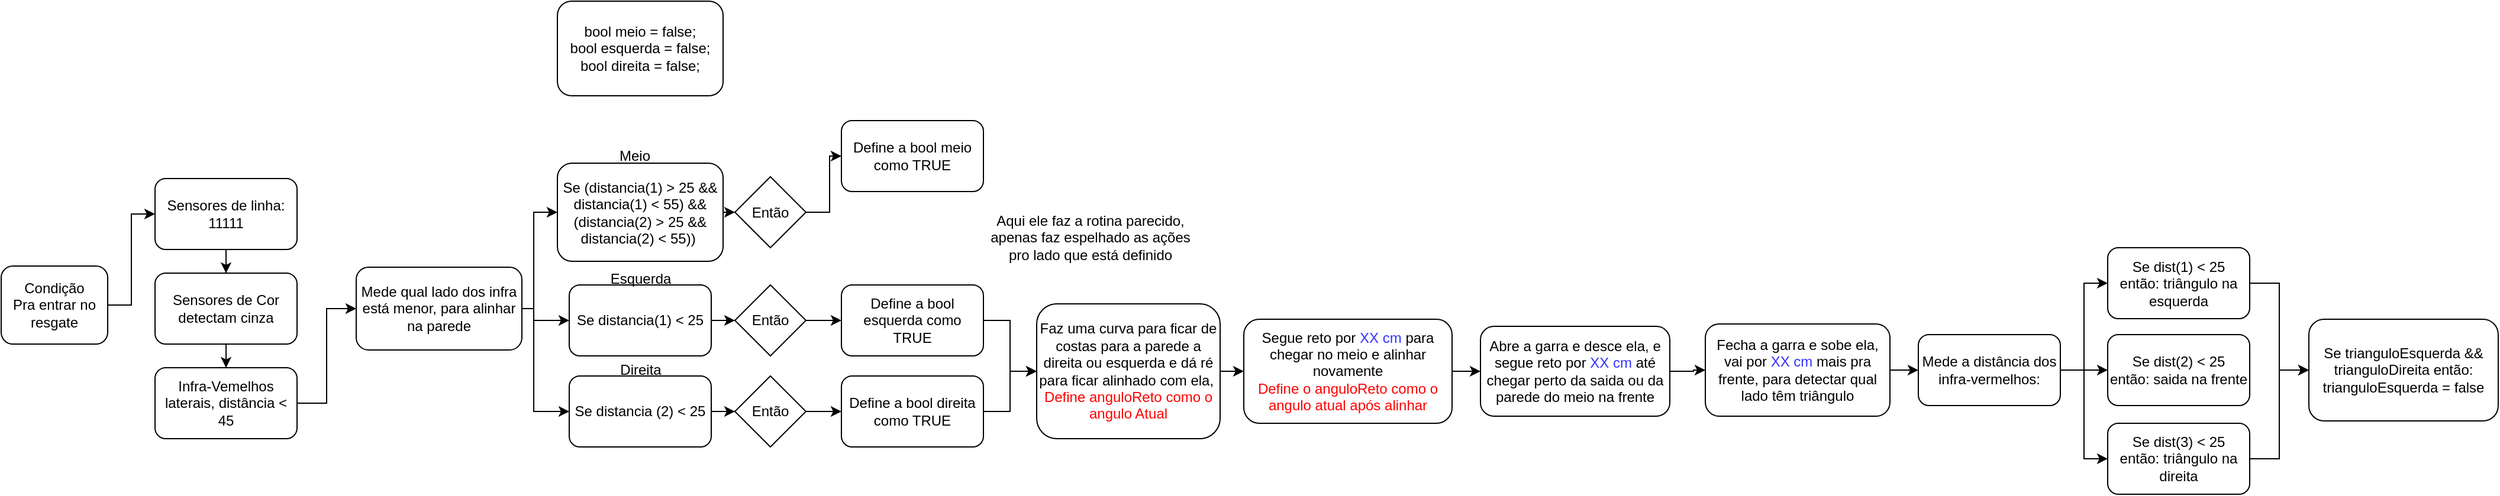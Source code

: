 <mxfile version="28.0.7">
  <diagram name="Página-1" id="JhZTsb_DySSi7lP2PZhg">
    <mxGraphModel dx="1188" dy="648" grid="1" gridSize="10" guides="1" tooltips="1" connect="1" arrows="1" fold="1" page="1" pageScale="1" pageWidth="4681" pageHeight="3300" math="0" shadow="0">
      <root>
        <mxCell id="0" />
        <mxCell id="1" parent="0" />
        <mxCell id="Vmo0kVv--W6r2WOHqqZs-3" style="edgeStyle=orthogonalEdgeStyle;rounded=0;orthogonalLoop=1;jettySize=auto;html=1;entryX=0;entryY=0.5;entryDx=0;entryDy=0;" edge="1" parent="1" source="Vmo0kVv--W6r2WOHqqZs-1" target="Vmo0kVv--W6r2WOHqqZs-2">
          <mxGeometry relative="1" as="geometry" />
        </mxCell>
        <mxCell id="Vmo0kVv--W6r2WOHqqZs-1" value="Condição&lt;div&gt;Pra entrar no resgate&lt;/div&gt;" style="rounded=1;whiteSpace=wrap;html=1;" vertex="1" parent="1">
          <mxGeometry x="30" y="384" width="90" height="66" as="geometry" />
        </mxCell>
        <mxCell id="Vmo0kVv--W6r2WOHqqZs-6" style="edgeStyle=orthogonalEdgeStyle;rounded=0;orthogonalLoop=1;jettySize=auto;html=1;entryX=0.5;entryY=0;entryDx=0;entryDy=0;" edge="1" parent="1" source="Vmo0kVv--W6r2WOHqqZs-2" target="Vmo0kVv--W6r2WOHqqZs-4">
          <mxGeometry relative="1" as="geometry" />
        </mxCell>
        <mxCell id="Vmo0kVv--W6r2WOHqqZs-2" value="Sensores de linha:&lt;br&gt;11111" style="rounded=1;whiteSpace=wrap;html=1;" vertex="1" parent="1">
          <mxGeometry x="160" y="310" width="120" height="60" as="geometry" />
        </mxCell>
        <mxCell id="Vmo0kVv--W6r2WOHqqZs-8" style="edgeStyle=orthogonalEdgeStyle;rounded=0;orthogonalLoop=1;jettySize=auto;html=1;entryX=0.5;entryY=0;entryDx=0;entryDy=0;" edge="1" parent="1" source="Vmo0kVv--W6r2WOHqqZs-4" target="Vmo0kVv--W6r2WOHqqZs-7">
          <mxGeometry relative="1" as="geometry" />
        </mxCell>
        <mxCell id="Vmo0kVv--W6r2WOHqqZs-4" value="Sensores de Cor detectam cinza" style="rounded=1;whiteSpace=wrap;html=1;" vertex="1" parent="1">
          <mxGeometry x="160" y="390" width="120" height="60" as="geometry" />
        </mxCell>
        <mxCell id="Vmo0kVv--W6r2WOHqqZs-10" style="edgeStyle=orthogonalEdgeStyle;rounded=0;orthogonalLoop=1;jettySize=auto;html=1;entryX=0;entryY=0.5;entryDx=0;entryDy=0;" edge="1" parent="1" source="Vmo0kVv--W6r2WOHqqZs-7" target="Vmo0kVv--W6r2WOHqqZs-9">
          <mxGeometry relative="1" as="geometry" />
        </mxCell>
        <mxCell id="Vmo0kVv--W6r2WOHqqZs-7" value="Infra-Vemelhos laterais, distância &amp;lt; 45" style="rounded=1;whiteSpace=wrap;html=1;" vertex="1" parent="1">
          <mxGeometry x="160" y="470" width="120" height="60" as="geometry" />
        </mxCell>
        <mxCell id="Vmo0kVv--W6r2WOHqqZs-17" style="edgeStyle=orthogonalEdgeStyle;rounded=0;orthogonalLoop=1;jettySize=auto;html=1;entryX=0;entryY=0.5;entryDx=0;entryDy=0;" edge="1" parent="1" source="Vmo0kVv--W6r2WOHqqZs-9" target="Vmo0kVv--W6r2WOHqqZs-13">
          <mxGeometry relative="1" as="geometry">
            <Array as="points">
              <mxPoint x="480" y="420" />
              <mxPoint x="480" y="339" />
            </Array>
          </mxGeometry>
        </mxCell>
        <mxCell id="Vmo0kVv--W6r2WOHqqZs-18" style="edgeStyle=orthogonalEdgeStyle;rounded=0;orthogonalLoop=1;jettySize=auto;html=1;exitX=1;exitY=0.5;exitDx=0;exitDy=0;entryX=0;entryY=0.5;entryDx=0;entryDy=0;" edge="1" parent="1" source="Vmo0kVv--W6r2WOHqqZs-9" target="Vmo0kVv--W6r2WOHqqZs-11">
          <mxGeometry relative="1" as="geometry">
            <Array as="points">
              <mxPoint x="480" y="420" />
              <mxPoint x="480" y="430" />
            </Array>
          </mxGeometry>
        </mxCell>
        <mxCell id="Vmo0kVv--W6r2WOHqqZs-19" style="edgeStyle=orthogonalEdgeStyle;rounded=0;orthogonalLoop=1;jettySize=auto;html=1;exitX=1;exitY=0.5;exitDx=0;exitDy=0;entryX=0;entryY=0.5;entryDx=0;entryDy=0;" edge="1" parent="1" source="Vmo0kVv--W6r2WOHqqZs-9" target="Vmo0kVv--W6r2WOHqqZs-12">
          <mxGeometry relative="1" as="geometry">
            <Array as="points">
              <mxPoint x="480" y="420" />
              <mxPoint x="480" y="507" />
            </Array>
          </mxGeometry>
        </mxCell>
        <mxCell id="Vmo0kVv--W6r2WOHqqZs-9" value="Mede qual lado dos infra está menor, para alinhar na parede" style="rounded=1;whiteSpace=wrap;html=1;" vertex="1" parent="1">
          <mxGeometry x="330" y="385" width="140" height="70" as="geometry" />
        </mxCell>
        <mxCell id="Vmo0kVv--W6r2WOHqqZs-25" style="edgeStyle=orthogonalEdgeStyle;rounded=0;orthogonalLoop=1;jettySize=auto;html=1;exitX=1;exitY=0.5;exitDx=0;exitDy=0;entryX=0;entryY=0.5;entryDx=0;entryDy=0;" edge="1" parent="1" source="Vmo0kVv--W6r2WOHqqZs-11" target="Vmo0kVv--W6r2WOHqqZs-21">
          <mxGeometry relative="1" as="geometry" />
        </mxCell>
        <mxCell id="Vmo0kVv--W6r2WOHqqZs-11" value="Se distancia(1) &amp;lt; 25" style="rounded=1;whiteSpace=wrap;html=1;" vertex="1" parent="1">
          <mxGeometry x="510" y="400" width="120" height="60" as="geometry" />
        </mxCell>
        <mxCell id="Vmo0kVv--W6r2WOHqqZs-26" style="edgeStyle=orthogonalEdgeStyle;rounded=0;orthogonalLoop=1;jettySize=auto;html=1;exitX=1;exitY=0.5;exitDx=0;exitDy=0;entryX=0;entryY=0.5;entryDx=0;entryDy=0;" edge="1" parent="1" source="Vmo0kVv--W6r2WOHqqZs-12" target="Vmo0kVv--W6r2WOHqqZs-22">
          <mxGeometry relative="1" as="geometry" />
        </mxCell>
        <mxCell id="Vmo0kVv--W6r2WOHqqZs-12" value="Se distancia (2) &amp;lt; 25" style="rounded=1;whiteSpace=wrap;html=1;" vertex="1" parent="1">
          <mxGeometry x="510" y="477" width="120" height="60" as="geometry" />
        </mxCell>
        <mxCell id="Vmo0kVv--W6r2WOHqqZs-24" style="edgeStyle=orthogonalEdgeStyle;rounded=0;orthogonalLoop=1;jettySize=auto;html=1;exitX=1;exitY=0.5;exitDx=0;exitDy=0;entryX=0;entryY=0.5;entryDx=0;entryDy=0;" edge="1" parent="1" source="Vmo0kVv--W6r2WOHqqZs-13" target="Vmo0kVv--W6r2WOHqqZs-23">
          <mxGeometry relative="1" as="geometry" />
        </mxCell>
        <mxCell id="Vmo0kVv--W6r2WOHqqZs-13" value="Se (distancia(1) &amp;gt; 25 &amp;amp;&amp;amp; distancia(1) &amp;lt; 55) &amp;amp;&amp;amp; (distancia(2) &amp;gt; 25 &amp;amp;&amp;amp; distancia(2) &amp;lt; 55))&amp;nbsp;" style="rounded=1;whiteSpace=wrap;html=1;" vertex="1" parent="1">
          <mxGeometry x="500" y="297" width="140" height="83" as="geometry" />
        </mxCell>
        <mxCell id="Vmo0kVv--W6r2WOHqqZs-14" value="Meio" style="text;html=1;align=center;verticalAlign=middle;resizable=0;points=[];autosize=1;strokeColor=none;fillColor=none;" vertex="1" parent="1">
          <mxGeometry x="540" y="276" width="50" height="30" as="geometry" />
        </mxCell>
        <mxCell id="Vmo0kVv--W6r2WOHqqZs-15" value="Esquerda" style="text;html=1;align=center;verticalAlign=middle;resizable=0;points=[];autosize=1;strokeColor=none;fillColor=none;" vertex="1" parent="1">
          <mxGeometry x="535" y="380" width="70" height="30" as="geometry" />
        </mxCell>
        <mxCell id="Vmo0kVv--W6r2WOHqqZs-16" value="Direita" style="text;html=1;align=center;verticalAlign=middle;resizable=0;points=[];autosize=1;strokeColor=none;fillColor=none;" vertex="1" parent="1">
          <mxGeometry x="540" y="457" width="60" height="30" as="geometry" />
        </mxCell>
        <mxCell id="Vmo0kVv--W6r2WOHqqZs-31" style="edgeStyle=orthogonalEdgeStyle;rounded=0;orthogonalLoop=1;jettySize=auto;html=1;exitX=1;exitY=0.5;exitDx=0;exitDy=0;entryX=0;entryY=0.5;entryDx=0;entryDy=0;" edge="1" parent="1" source="Vmo0kVv--W6r2WOHqqZs-21" target="Vmo0kVv--W6r2WOHqqZs-27">
          <mxGeometry relative="1" as="geometry" />
        </mxCell>
        <mxCell id="Vmo0kVv--W6r2WOHqqZs-21" value="Então" style="rhombus;whiteSpace=wrap;html=1;" vertex="1" parent="1">
          <mxGeometry x="650" y="400" width="60" height="60" as="geometry" />
        </mxCell>
        <mxCell id="Vmo0kVv--W6r2WOHqqZs-32" style="edgeStyle=orthogonalEdgeStyle;rounded=0;orthogonalLoop=1;jettySize=auto;html=1;exitX=1;exitY=0.5;exitDx=0;exitDy=0;entryX=0;entryY=0.5;entryDx=0;entryDy=0;" edge="1" parent="1" source="Vmo0kVv--W6r2WOHqqZs-22" target="Vmo0kVv--W6r2WOHqqZs-28">
          <mxGeometry relative="1" as="geometry" />
        </mxCell>
        <mxCell id="Vmo0kVv--W6r2WOHqqZs-22" value="Então" style="rhombus;whiteSpace=wrap;html=1;" vertex="1" parent="1">
          <mxGeometry x="650" y="477" width="60" height="60" as="geometry" />
        </mxCell>
        <mxCell id="Vmo0kVv--W6r2WOHqqZs-30" style="edgeStyle=orthogonalEdgeStyle;rounded=0;orthogonalLoop=1;jettySize=auto;html=1;exitX=1;exitY=0.5;exitDx=0;exitDy=0;entryX=0;entryY=0.5;entryDx=0;entryDy=0;" edge="1" parent="1" source="Vmo0kVv--W6r2WOHqqZs-23" target="Vmo0kVv--W6r2WOHqqZs-29">
          <mxGeometry relative="1" as="geometry" />
        </mxCell>
        <mxCell id="Vmo0kVv--W6r2WOHqqZs-23" value="Então" style="rhombus;whiteSpace=wrap;html=1;" vertex="1" parent="1">
          <mxGeometry x="650" y="308.5" width="60" height="60" as="geometry" />
        </mxCell>
        <mxCell id="Vmo0kVv--W6r2WOHqqZs-38" style="edgeStyle=orthogonalEdgeStyle;rounded=0;orthogonalLoop=1;jettySize=auto;html=1;exitX=1;exitY=0.5;exitDx=0;exitDy=0;entryX=0;entryY=0.5;entryDx=0;entryDy=0;" edge="1" parent="1" source="Vmo0kVv--W6r2WOHqqZs-27" target="Vmo0kVv--W6r2WOHqqZs-36">
          <mxGeometry relative="1" as="geometry" />
        </mxCell>
        <mxCell id="Vmo0kVv--W6r2WOHqqZs-27" value="Define a bool esquerda como TRUE" style="rounded=1;whiteSpace=wrap;html=1;" vertex="1" parent="1">
          <mxGeometry x="740" y="400" width="120" height="60" as="geometry" />
        </mxCell>
        <mxCell id="Vmo0kVv--W6r2WOHqqZs-37" style="edgeStyle=orthogonalEdgeStyle;rounded=0;orthogonalLoop=1;jettySize=auto;html=1;exitX=1;exitY=0.5;exitDx=0;exitDy=0;entryX=0;entryY=0.5;entryDx=0;entryDy=0;" edge="1" parent="1" source="Vmo0kVv--W6r2WOHqqZs-28" target="Vmo0kVv--W6r2WOHqqZs-36">
          <mxGeometry relative="1" as="geometry" />
        </mxCell>
        <mxCell id="Vmo0kVv--W6r2WOHqqZs-28" value="Define a bool direita como TRUE" style="rounded=1;whiteSpace=wrap;html=1;" vertex="1" parent="1">
          <mxGeometry x="740" y="477" width="120" height="60" as="geometry" />
        </mxCell>
        <mxCell id="Vmo0kVv--W6r2WOHqqZs-29" value="Define a bool meio como TRUE" style="rounded=1;whiteSpace=wrap;html=1;" vertex="1" parent="1">
          <mxGeometry x="740" y="261" width="120" height="60" as="geometry" />
        </mxCell>
        <mxCell id="Vmo0kVv--W6r2WOHqqZs-34" value="Aqui ele faz a rotina parecido,&lt;br&gt;apenas faz espelhado as ações&lt;br&gt;pro lado que está definido" style="text;html=1;align=center;verticalAlign=middle;resizable=0;points=[];autosize=1;strokeColor=none;fillColor=none;" vertex="1" parent="1">
          <mxGeometry x="855" y="330" width="190" height="60" as="geometry" />
        </mxCell>
        <mxCell id="Vmo0kVv--W6r2WOHqqZs-35" value="bool meio = false;&lt;br&gt;bool esquerda = false;&lt;div&gt;bool direita = false;&lt;/div&gt;" style="rounded=1;whiteSpace=wrap;html=1;" vertex="1" parent="1">
          <mxGeometry x="500" y="160" width="140" height="80" as="geometry" />
        </mxCell>
        <mxCell id="Vmo0kVv--W6r2WOHqqZs-40" style="edgeStyle=orthogonalEdgeStyle;rounded=0;orthogonalLoop=1;jettySize=auto;html=1;entryX=0;entryY=0.5;entryDx=0;entryDy=0;" edge="1" parent="1" source="Vmo0kVv--W6r2WOHqqZs-36" target="Vmo0kVv--W6r2WOHqqZs-39">
          <mxGeometry relative="1" as="geometry" />
        </mxCell>
        <mxCell id="Vmo0kVv--W6r2WOHqqZs-36" value="Faz uma curva para ficar de costas para a parede a direita ou esquerda e dá ré para ficar alinhado com ela,&amp;nbsp;&lt;div&gt;&lt;font style=&quot;color: light-dark(rgb(255, 0, 0), rgb(255, 0, 0));&quot;&gt;Define anguloReto como o angulo Atual&lt;/font&gt;&lt;/div&gt;" style="rounded=1;whiteSpace=wrap;html=1;" vertex="1" parent="1">
          <mxGeometry x="905" y="416" width="155" height="114" as="geometry" />
        </mxCell>
        <mxCell id="Vmo0kVv--W6r2WOHqqZs-43" value="" style="edgeStyle=orthogonalEdgeStyle;rounded=0;orthogonalLoop=1;jettySize=auto;html=1;" edge="1" parent="1" source="Vmo0kVv--W6r2WOHqqZs-39" target="Vmo0kVv--W6r2WOHqqZs-41">
          <mxGeometry relative="1" as="geometry">
            <Array as="points">
              <mxPoint x="1280" y="473" />
              <mxPoint x="1280" y="473" />
            </Array>
          </mxGeometry>
        </mxCell>
        <mxCell id="Vmo0kVv--W6r2WOHqqZs-39" value="Segue reto por &lt;font style=&quot;color: rgb(51, 51, 255);&quot;&gt;XX cm&lt;/font&gt; para chegar no meio e alinhar novamente&lt;br&gt;&lt;font style=&quot;color: light-dark(rgb(255, 0, 0), rgb(255, 0, 0));&quot;&gt;Define o anguloReto como o angulo atual após alinhar&lt;/font&gt;" style="rounded=1;whiteSpace=wrap;html=1;" vertex="1" parent="1">
          <mxGeometry x="1080" y="429" width="176" height="88" as="geometry" />
        </mxCell>
        <mxCell id="Vmo0kVv--W6r2WOHqqZs-47" style="edgeStyle=orthogonalEdgeStyle;rounded=0;orthogonalLoop=1;jettySize=auto;html=1;entryX=0;entryY=0.5;entryDx=0;entryDy=0;" edge="1" parent="1" source="Vmo0kVv--W6r2WOHqqZs-41" target="Vmo0kVv--W6r2WOHqqZs-45">
          <mxGeometry relative="1" as="geometry" />
        </mxCell>
        <mxCell id="Vmo0kVv--W6r2WOHqqZs-41" value="Abre a garra e desce ela, e segue reto por &lt;font style=&quot;color: rgb(51, 51, 255);&quot;&gt;XX cm&lt;/font&gt; até chegar perto da saida ou da parede do meio na frente" style="rounded=1;whiteSpace=wrap;html=1;" vertex="1" parent="1">
          <mxGeometry x="1280" y="435" width="160" height="76" as="geometry" />
        </mxCell>
        <mxCell id="Vmo0kVv--W6r2WOHqqZs-49" style="edgeStyle=orthogonalEdgeStyle;rounded=0;orthogonalLoop=1;jettySize=auto;html=1;entryX=0;entryY=0.5;entryDx=0;entryDy=0;" edge="1" parent="1" source="Vmo0kVv--W6r2WOHqqZs-45" target="Vmo0kVv--W6r2WOHqqZs-48">
          <mxGeometry relative="1" as="geometry" />
        </mxCell>
        <mxCell id="Vmo0kVv--W6r2WOHqqZs-45" value="Fecha a garra e sobe ela, vai por &lt;font style=&quot;color: rgb(51, 51, 255);&quot;&gt;XX cm&lt;/font&gt; mais pra frente, para detectar qual lado têm triângulo" style="rounded=1;whiteSpace=wrap;html=1;" vertex="1" parent="1">
          <mxGeometry x="1470" y="433" width="156" height="78" as="geometry" />
        </mxCell>
        <mxCell id="Vmo0kVv--W6r2WOHqqZs-53" style="edgeStyle=orthogonalEdgeStyle;rounded=0;orthogonalLoop=1;jettySize=auto;html=1;entryX=0;entryY=0.5;entryDx=0;entryDy=0;" edge="1" parent="1" source="Vmo0kVv--W6r2WOHqqZs-48" target="Vmo0kVv--W6r2WOHqqZs-50">
          <mxGeometry relative="1" as="geometry" />
        </mxCell>
        <mxCell id="Vmo0kVv--W6r2WOHqqZs-54" style="edgeStyle=orthogonalEdgeStyle;rounded=0;orthogonalLoop=1;jettySize=auto;html=1;entryX=0;entryY=0.5;entryDx=0;entryDy=0;" edge="1" parent="1" source="Vmo0kVv--W6r2WOHqqZs-48" target="Vmo0kVv--W6r2WOHqqZs-51">
          <mxGeometry relative="1" as="geometry" />
        </mxCell>
        <mxCell id="Vmo0kVv--W6r2WOHqqZs-55" style="edgeStyle=orthogonalEdgeStyle;rounded=0;orthogonalLoop=1;jettySize=auto;html=1;exitX=1;exitY=0.5;exitDx=0;exitDy=0;entryX=0;entryY=0.5;entryDx=0;entryDy=0;" edge="1" parent="1" source="Vmo0kVv--W6r2WOHqqZs-48" target="Vmo0kVv--W6r2WOHqqZs-52">
          <mxGeometry relative="1" as="geometry" />
        </mxCell>
        <mxCell id="Vmo0kVv--W6r2WOHqqZs-48" value="Mede a distância dos infra-vermelhos:" style="rounded=1;whiteSpace=wrap;html=1;" vertex="1" parent="1">
          <mxGeometry x="1650" y="442" width="120" height="60" as="geometry" />
        </mxCell>
        <mxCell id="Vmo0kVv--W6r2WOHqqZs-57" style="edgeStyle=orthogonalEdgeStyle;rounded=0;orthogonalLoop=1;jettySize=auto;html=1;entryX=0;entryY=0.5;entryDx=0;entryDy=0;" edge="1" parent="1" source="Vmo0kVv--W6r2WOHqqZs-50" target="Vmo0kVv--W6r2WOHqqZs-56">
          <mxGeometry relative="1" as="geometry" />
        </mxCell>
        <mxCell id="Vmo0kVv--W6r2WOHqqZs-50" value="Se dist(1) &amp;lt; 25&lt;div&gt;então: triângulo na esquerda&lt;/div&gt;" style="rounded=1;whiteSpace=wrap;html=1;" vertex="1" parent="1">
          <mxGeometry x="1810" y="368.5" width="120" height="60" as="geometry" />
        </mxCell>
        <mxCell id="Vmo0kVv--W6r2WOHqqZs-51" value="Se dist(2) &amp;lt; 25&lt;div&gt;então: saida na frente&lt;/div&gt;" style="rounded=1;whiteSpace=wrap;html=1;" vertex="1" parent="1">
          <mxGeometry x="1810" y="442" width="120" height="60" as="geometry" />
        </mxCell>
        <mxCell id="Vmo0kVv--W6r2WOHqqZs-58" style="edgeStyle=orthogonalEdgeStyle;rounded=0;orthogonalLoop=1;jettySize=auto;html=1;entryX=0;entryY=0.5;entryDx=0;entryDy=0;" edge="1" parent="1" source="Vmo0kVv--W6r2WOHqqZs-52" target="Vmo0kVv--W6r2WOHqqZs-56">
          <mxGeometry relative="1" as="geometry" />
        </mxCell>
        <mxCell id="Vmo0kVv--W6r2WOHqqZs-52" value="Se dist(3) &amp;lt; 25&lt;div&gt;então: triângulo na direita&lt;/div&gt;" style="rounded=1;whiteSpace=wrap;html=1;" vertex="1" parent="1">
          <mxGeometry x="1810" y="517" width="120" height="60" as="geometry" />
        </mxCell>
        <mxCell id="Vmo0kVv--W6r2WOHqqZs-56" value="Se trianguloEsquerda &amp;amp;&amp;amp; trianguloDireita então: trianguloEsquerda = false" style="rounded=1;whiteSpace=wrap;html=1;" vertex="1" parent="1">
          <mxGeometry x="1980" y="429" width="160" height="86" as="geometry" />
        </mxCell>
      </root>
    </mxGraphModel>
  </diagram>
</mxfile>
